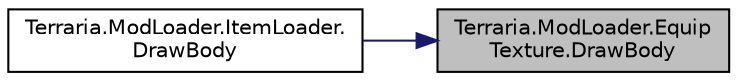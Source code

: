 digraph "Terraria.ModLoader.EquipTexture.DrawBody"
{
 // LATEX_PDF_SIZE
  edge [fontname="Helvetica",fontsize="10",labelfontname="Helvetica",labelfontsize="10"];
  node [fontname="Helvetica",fontsize="10",shape=record];
  rankdir="RL";
  Node1 [label="Terraria.ModLoader.Equip\lTexture.DrawBody",height=0.2,width=0.4,color="black", fillcolor="grey75", style="filled", fontcolor="black",tooltip="Return false to hide the player's body when this body equipment texture is worn. By default this will..."];
  Node1 -> Node2 [dir="back",color="midnightblue",fontsize="10",style="solid",fontname="Helvetica"];
  Node2 [label="Terraria.ModLoader.ItemLoader.\lDrawBody",height=0.2,width=0.4,color="black", fillcolor="white", style="filled",URL="$class_terraria_1_1_mod_loader_1_1_item_loader.html#af4b69680d895c6260093081f845ddd83",tooltip="Calls the item's body equipment texture's DrawBody hook, then all GlobalItem.DrawBody hooks,..."];
}
